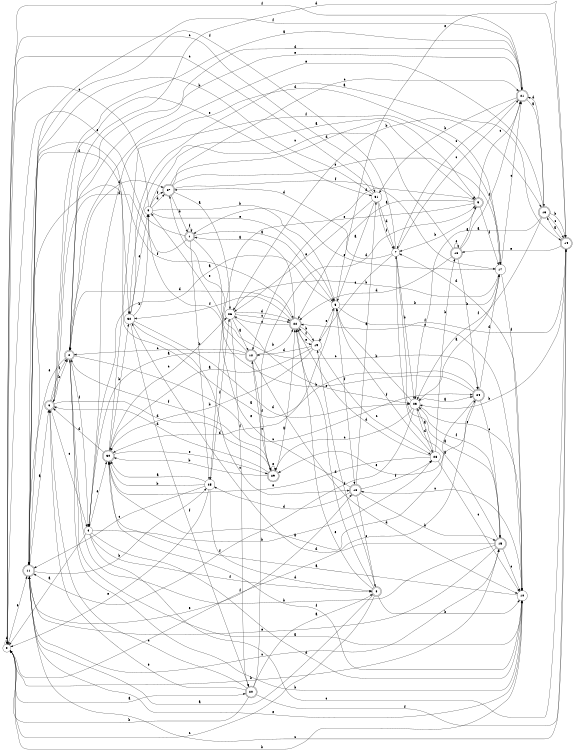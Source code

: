 digraph n27_3 {
__start0 [label="" shape="none"];

rankdir=LR;
size="8,5";

s0 [style="filled", color="black", fillcolor="white" shape="circle", label="0"];
s1 [style="rounded,filled", color="black", fillcolor="white" shape="doublecircle", label="1"];
s2 [style="rounded,filled", color="black", fillcolor="white" shape="doublecircle", label="2"];
s3 [style="filled", color="black", fillcolor="white" shape="circle", label="3"];
s4 [style="filled", color="black", fillcolor="white" shape="circle", label="4"];
s5 [style="filled", color="black", fillcolor="white" shape="circle", label="5"];
s6 [style="rounded,filled", color="black", fillcolor="white" shape="doublecircle", label="6"];
s7 [style="filled", color="black", fillcolor="white" shape="circle", label="7"];
s8 [style="rounded,filled", color="black", fillcolor="white" shape="doublecircle", label="8"];
s9 [style="rounded,filled", color="black", fillcolor="white" shape="doublecircle", label="9"];
s10 [style="filled", color="black", fillcolor="white" shape="circle", label="10"];
s11 [style="rounded,filled", color="black", fillcolor="white" shape="doublecircle", label="11"];
s12 [style="rounded,filled", color="black", fillcolor="white" shape="doublecircle", label="12"];
s13 [style="rounded,filled", color="black", fillcolor="white" shape="doublecircle", label="13"];
s14 [style="rounded,filled", color="black", fillcolor="white" shape="doublecircle", label="14"];
s15 [style="rounded,filled", color="black", fillcolor="white" shape="doublecircle", label="15"];
s16 [style="rounded,filled", color="black", fillcolor="white" shape="doublecircle", label="16"];
s17 [style="filled", color="black", fillcolor="white" shape="circle", label="17"];
s18 [style="rounded,filled", color="black", fillcolor="white" shape="doublecircle", label="18"];
s19 [style="filled", color="black", fillcolor="white" shape="circle", label="19"];
s20 [style="rounded,filled", color="black", fillcolor="white" shape="doublecircle", label="20"];
s21 [style="rounded,filled", color="black", fillcolor="white" shape="doublecircle", label="21"];
s22 [style="rounded,filled", color="black", fillcolor="white" shape="doublecircle", label="22"];
s23 [style="filled", color="black", fillcolor="white" shape="circle", label="23"];
s24 [style="rounded,filled", color="black", fillcolor="white" shape="doublecircle", label="24"];
s25 [style="filled", color="black", fillcolor="white" shape="circle", label="25"];
s26 [style="filled", color="black", fillcolor="white" shape="circle", label="26"];
s27 [style="rounded,filled", color="black", fillcolor="white" shape="doublecircle", label="27"];
s28 [style="filled", color="black", fillcolor="white" shape="circle", label="28"];
s29 [style="rounded,filled", color="black", fillcolor="white" shape="doublecircle", label="29"];
s30 [style="rounded,filled", color="black", fillcolor="white" shape="doublecircle", label="30"];
s31 [style="filled", color="black", fillcolor="white" shape="circle", label="31"];
s32 [style="filled", color="black", fillcolor="white" shape="circle", label="32"];
s0 -> s20 [label="a"];
s0 -> s15 [label="b"];
s0 -> s31 [label="c"];
s0 -> s0 [label="d"];
s0 -> s11 [label="e"];
s0 -> s21 [label="f"];
s1 -> s5 [label="a"];
s1 -> s25 [label="b"];
s1 -> s24 [label="c"];
s1 -> s6 [label="d"];
s1 -> s0 [label="e"];
s1 -> s1 [label="f"];
s2 -> s10 [label="a"];
s2 -> s10 [label="b"];
s2 -> s24 [label="c"];
s2 -> s27 [label="d"];
s2 -> s11 [label="e"];
s2 -> s4 [label="f"];
s3 -> s9 [label="a"];
s3 -> s5 [label="b"];
s3 -> s0 [label="c"];
s3 -> s27 [label="d"];
s3 -> s5 [label="e"];
s3 -> s27 [label="f"];
s4 -> s0 [label="a"];
s4 -> s28 [label="b"];
s4 -> s14 [label="c"];
s4 -> s10 [label="d"];
s4 -> s30 [label="e"];
s4 -> s8 [label="f"];
s5 -> s4 [label="a"];
s5 -> s17 [label="b"];
s5 -> s10 [label="c"];
s5 -> s30 [label="d"];
s5 -> s14 [label="e"];
s5 -> s18 [label="f"];
s6 -> s21 [label="a"];
s6 -> s2 [label="b"];
s6 -> s4 [label="c"];
s6 -> s29 [label="d"];
s6 -> s31 [label="e"];
s6 -> s2 [label="f"];
s7 -> s15 [label="a"];
s7 -> s23 [label="b"];
s7 -> s21 [label="c"];
s7 -> s27 [label="d"];
s7 -> s19 [label="e"];
s7 -> s11 [label="f"];
s8 -> s11 [label="a"];
s8 -> s10 [label="b"];
s8 -> s0 [label="c"];
s8 -> s22 [label="d"];
s8 -> s22 [label="e"];
s8 -> s19 [label="f"];
s9 -> s22 [label="a"];
s9 -> s7 [label="b"];
s9 -> s21 [label="c"];
s9 -> s12 [label="d"];
s9 -> s25 [label="e"];
s9 -> s17 [label="f"];
s10 -> s30 [label="a"];
s10 -> s0 [label="b"];
s10 -> s18 [label="c"];
s10 -> s7 [label="d"];
s10 -> s11 [label="e"];
s10 -> s30 [label="f"];
s11 -> s6 [label="a"];
s11 -> s25 [label="b"];
s11 -> s15 [label="c"];
s11 -> s32 [label="d"];
s11 -> s18 [label="e"];
s11 -> s22 [label="f"];
s12 -> s4 [label="a"];
s12 -> s22 [label="b"];
s12 -> s2 [label="c"];
s12 -> s10 [label="d"];
s12 -> s27 [label="e"];
s12 -> s29 [label="f"];
s13 -> s23 [label="a"];
s13 -> s14 [label="b"];
s13 -> s14 [label="c"];
s13 -> s21 [label="d"];
s13 -> s2 [label="e"];
s13 -> s23 [label="f"];
s14 -> s13 [label="a"];
s14 -> s23 [label="b"];
s14 -> s11 [label="c"];
s14 -> s2 [label="d"];
s14 -> s16 [label="e"];
s14 -> s22 [label="f"];
s15 -> s7 [label="a"];
s15 -> s2 [label="b"];
s15 -> s10 [label="c"];
s15 -> s32 [label="d"];
s15 -> s11 [label="e"];
s15 -> s23 [label="f"];
s16 -> s9 [label="a"];
s16 -> s24 [label="b"];
s16 -> s32 [label="c"];
s16 -> s22 [label="d"];
s16 -> s16 [label="e"];
s16 -> s21 [label="f"];
s17 -> s23 [label="a"];
s17 -> s26 [label="b"];
s17 -> s21 [label="c"];
s17 -> s4 [label="d"];
s17 -> s1 [label="e"];
s17 -> s10 [label="f"];
s18 -> s31 [label="a"];
s18 -> s15 [label="b"];
s18 -> s8 [label="c"];
s18 -> s25 [label="d"];
s18 -> s3 [label="e"];
s18 -> s28 [label="f"];
s19 -> s30 [label="a"];
s19 -> s30 [label="b"];
s19 -> s28 [label="c"];
s19 -> s12 [label="d"];
s19 -> s5 [label="e"];
s19 -> s22 [label="f"];
s20 -> s8 [label="a"];
s20 -> s0 [label="b"];
s20 -> s6 [label="c"];
s20 -> s9 [label="d"];
s20 -> s6 [label="e"];
s20 -> s14 [label="f"];
s21 -> s13 [label="a"];
s21 -> s31 [label="b"];
s21 -> s7 [label="c"];
s21 -> s2 [label="d"];
s21 -> s2 [label="e"];
s21 -> s11 [label="f"];
s22 -> s1 [label="a"];
s22 -> s19 [label="b"];
s22 -> s26 [label="c"];
s22 -> s2 [label="d"];
s22 -> s19 [label="e"];
s22 -> s32 [label="f"];
s23 -> s24 [label="a"];
s23 -> s5 [label="b"];
s23 -> s29 [label="c"];
s23 -> s28 [label="d"];
s23 -> s10 [label="e"];
s23 -> s11 [label="f"];
s24 -> s11 [label="a"];
s24 -> s3 [label="b"];
s24 -> s15 [label="c"];
s24 -> s17 [label="d"];
s24 -> s29 [label="e"];
s24 -> s0 [label="f"];
s25 -> s30 [label="a"];
s25 -> s30 [label="b"];
s25 -> s11 [label="c"];
s25 -> s8 [label="d"];
s25 -> s0 [label="e"];
s25 -> s26 [label="f"];
s26 -> s12 [label="a"];
s26 -> s13 [label="b"];
s26 -> s22 [label="c"];
s26 -> s22 [label="d"];
s26 -> s23 [label="e"];
s26 -> s20 [label="f"];
s27 -> s26 [label="a"];
s27 -> s1 [label="b"];
s27 -> s21 [label="c"];
s27 -> s9 [label="d"];
s27 -> s17 [label="e"];
s27 -> s17 [label="f"];
s28 -> s23 [label="a"];
s28 -> s16 [label="b"];
s28 -> s10 [label="c"];
s28 -> s22 [label="d"];
s28 -> s30 [label="e"];
s28 -> s5 [label="f"];
s29 -> s22 [label="a"];
s29 -> s30 [label="b"];
s29 -> s12 [label="c"];
s29 -> s6 [label="d"];
s29 -> s29 [label="e"];
s29 -> s2 [label="f"];
s30 -> s24 [label="a"];
s30 -> s32 [label="b"];
s30 -> s26 [label="c"];
s30 -> s6 [label="d"];
s30 -> s29 [label="e"];
s30 -> s17 [label="f"];
s31 -> s5 [label="a"];
s31 -> s11 [label="b"];
s31 -> s0 [label="c"];
s31 -> s7 [label="d"];
s31 -> s26 [label="e"];
s31 -> s7 [label="f"];
s32 -> s14 [label="a"];
s32 -> s3 [label="b"];
s32 -> s18 [label="c"];
s32 -> s23 [label="d"];
s32 -> s3 [label="e"];
s32 -> s20 [label="f"];

}